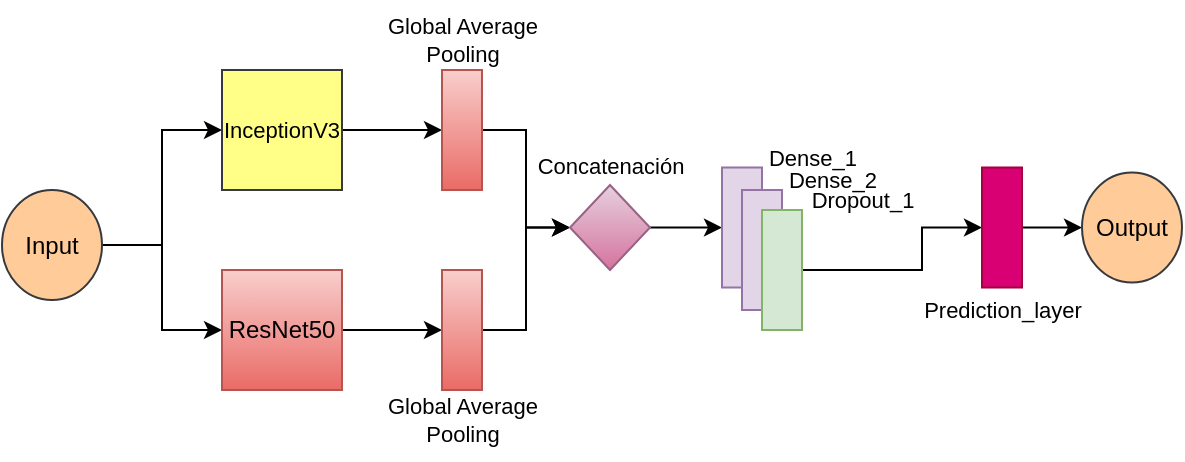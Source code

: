 <mxfile version="26.0.15">
  <diagram name="Página-1" id="kAbp9S8Qt7vWHnJFl1wv">
    <mxGraphModel dx="724" dy="366" grid="1" gridSize="10" guides="1" tooltips="1" connect="1" arrows="1" fold="1" page="1" pageScale="1" pageWidth="827" pageHeight="1169" math="0" shadow="0">
      <root>
        <mxCell id="0" />
        <mxCell id="1" parent="0" />
        <mxCell id="HEP6DIW1pwVyyKHcxWCR-4" style="edgeStyle=orthogonalEdgeStyle;rounded=0;orthogonalLoop=1;jettySize=auto;html=1;entryX=0;entryY=0.5;entryDx=0;entryDy=0;" parent="1" source="HEP6DIW1pwVyyKHcxWCR-1" target="HEP6DIW1pwVyyKHcxWCR-2" edge="1">
          <mxGeometry relative="1" as="geometry" />
        </mxCell>
        <mxCell id="HEP6DIW1pwVyyKHcxWCR-5" style="edgeStyle=orthogonalEdgeStyle;rounded=0;orthogonalLoop=1;jettySize=auto;html=1;entryX=0;entryY=0.5;entryDx=0;entryDy=0;" parent="1" source="HEP6DIW1pwVyyKHcxWCR-1" target="HEP6DIW1pwVyyKHcxWCR-3" edge="1">
          <mxGeometry relative="1" as="geometry" />
        </mxCell>
        <mxCell id="HEP6DIW1pwVyyKHcxWCR-1" value="Input" style="ellipse;whiteSpace=wrap;html=1;fillColor=#ffcc99;strokeColor=#36393d;" parent="1" vertex="1">
          <mxGeometry x="110" y="200" width="50" height="55" as="geometry" />
        </mxCell>
        <mxCell id="HEP6DIW1pwVyyKHcxWCR-15" style="edgeStyle=orthogonalEdgeStyle;rounded=0;orthogonalLoop=1;jettySize=auto;html=1;entryX=0;entryY=0.5;entryDx=0;entryDy=0;" parent="1" source="HEP6DIW1pwVyyKHcxWCR-2" target="HEP6DIW1pwVyyKHcxWCR-7" edge="1">
          <mxGeometry relative="1" as="geometry" />
        </mxCell>
        <mxCell id="HEP6DIW1pwVyyKHcxWCR-2" value="&lt;font style=&quot;font-size: 11px;&quot;&gt;InceptionV3&lt;/font&gt;" style="rounded=0;whiteSpace=wrap;html=1;fillColor=#ffff88;strokeColor=#36393d;" parent="1" vertex="1">
          <mxGeometry x="220" y="140" width="60" height="60" as="geometry" />
        </mxCell>
        <mxCell id="HEP6DIW1pwVyyKHcxWCR-14" style="edgeStyle=orthogonalEdgeStyle;rounded=0;orthogonalLoop=1;jettySize=auto;html=1;entryX=0;entryY=0.5;entryDx=0;entryDy=0;" parent="1" source="HEP6DIW1pwVyyKHcxWCR-3" target="HEP6DIW1pwVyyKHcxWCR-12" edge="1">
          <mxGeometry relative="1" as="geometry" />
        </mxCell>
        <mxCell id="HEP6DIW1pwVyyKHcxWCR-3" value="ResNet50" style="rounded=0;whiteSpace=wrap;html=1;fillColor=#f8cecc;gradientColor=#ea6b66;strokeColor=#b85450;" parent="1" vertex="1">
          <mxGeometry x="220" y="240" width="60" height="60" as="geometry" />
        </mxCell>
        <mxCell id="HEP6DIW1pwVyyKHcxWCR-22" style="edgeStyle=orthogonalEdgeStyle;rounded=0;orthogonalLoop=1;jettySize=auto;html=1;entryX=0;entryY=0.5;entryDx=0;entryDy=0;" parent="1" source="HEP6DIW1pwVyyKHcxWCR-7" target="HEP6DIW1pwVyyKHcxWCR-21" edge="1">
          <mxGeometry relative="1" as="geometry" />
        </mxCell>
        <mxCell id="HEP6DIW1pwVyyKHcxWCR-23" style="edgeStyle=orthogonalEdgeStyle;rounded=0;orthogonalLoop=1;jettySize=auto;html=1;entryX=0;entryY=0.5;entryDx=0;entryDy=0;" parent="1" source="HEP6DIW1pwVyyKHcxWCR-12" target="HEP6DIW1pwVyyKHcxWCR-21" edge="1">
          <mxGeometry relative="1" as="geometry" />
        </mxCell>
        <mxCell id="HEP6DIW1pwVyyKHcxWCR-32" style="edgeStyle=orthogonalEdgeStyle;rounded=0;orthogonalLoop=1;jettySize=auto;html=1;entryX=0;entryY=0.5;entryDx=0;entryDy=0;" parent="1" source="HEP6DIW1pwVyyKHcxWCR-21" target="HEP6DIW1pwVyyKHcxWCR-27" edge="1">
          <mxGeometry relative="1" as="geometry" />
        </mxCell>
        <mxCell id="HEP6DIW1pwVyyKHcxWCR-37" style="edgeStyle=orthogonalEdgeStyle;rounded=0;orthogonalLoop=1;jettySize=auto;html=1;entryX=0;entryY=0.5;entryDx=0;entryDy=0;" parent="1" source="HEP6DIW1pwVyyKHcxWCR-29" target="HEP6DIW1pwVyyKHcxWCR-30" edge="1">
          <mxGeometry relative="1" as="geometry">
            <Array as="points">
              <mxPoint x="570" y="240" />
              <mxPoint x="570" y="219" />
            </Array>
          </mxGeometry>
        </mxCell>
        <mxCell id="HEP6DIW1pwVyyKHcxWCR-38" style="edgeStyle=orthogonalEdgeStyle;rounded=0;orthogonalLoop=1;jettySize=auto;html=1;entryX=0;entryY=0.5;entryDx=0;entryDy=0;" parent="1" source="HEP6DIW1pwVyyKHcxWCR-30" target="HEP6DIW1pwVyyKHcxWCR-31" edge="1">
          <mxGeometry relative="1" as="geometry" />
        </mxCell>
        <mxCell id="HEP6DIW1pwVyyKHcxWCR-31" value="Output" style="ellipse;whiteSpace=wrap;html=1;fillColor=#ffcc99;strokeColor=#36393d;" parent="1" vertex="1">
          <mxGeometry x="650" y="191.25" width="50" height="55" as="geometry" />
        </mxCell>
        <mxCell id="HEP6DIW1pwVyyKHcxWCR-40" value="" style="group" parent="1" vertex="1" connectable="0">
          <mxGeometry x="295" y="240" width="90" height="95" as="geometry" />
        </mxCell>
        <mxCell id="HEP6DIW1pwVyyKHcxWCR-12" value="" style="rounded=0;whiteSpace=wrap;html=1;fillColor=#f8cecc;strokeColor=#b85450;gradientColor=#ea6b66;" parent="HEP6DIW1pwVyyKHcxWCR-40" vertex="1">
          <mxGeometry x="35" width="20" height="60" as="geometry" />
        </mxCell>
        <mxCell id="HEP6DIW1pwVyyKHcxWCR-13" value="&lt;font&gt;Global Average&lt;/font&gt;&lt;div&gt;&lt;font&gt;Pooling&lt;/font&gt;&lt;/div&gt;" style="text;html=1;align=center;verticalAlign=middle;resizable=0;points=[];autosize=1;strokeColor=none;fillColor=none;fontSize=11;spacing=0;" parent="HEP6DIW1pwVyyKHcxWCR-40" vertex="1">
          <mxGeometry y="55" width="90" height="40" as="geometry" />
        </mxCell>
        <mxCell id="HEP6DIW1pwVyyKHcxWCR-41" value="" style="group" parent="1" vertex="1" connectable="0">
          <mxGeometry x="295" y="110" width="90" height="90" as="geometry" />
        </mxCell>
        <mxCell id="HEP6DIW1pwVyyKHcxWCR-7" value="" style="rounded=0;whiteSpace=wrap;html=1;fillColor=#f8cecc;strokeColor=#b85450;gradientColor=#ea6b66;" parent="HEP6DIW1pwVyyKHcxWCR-41" vertex="1">
          <mxGeometry x="35" y="30" width="20" height="60" as="geometry" />
        </mxCell>
        <mxCell id="HEP6DIW1pwVyyKHcxWCR-8" value="&lt;font&gt;Global Average&lt;/font&gt;&lt;div&gt;&lt;font&gt;Pooling&lt;/font&gt;&lt;/div&gt;" style="text;html=1;align=center;verticalAlign=middle;resizable=0;points=[];autosize=1;strokeColor=none;fillColor=none;fontSize=11;spacing=0;" parent="HEP6DIW1pwVyyKHcxWCR-41" vertex="1">
          <mxGeometry y="-5" width="90" height="40" as="geometry" />
        </mxCell>
        <mxCell id="HEP6DIW1pwVyyKHcxWCR-42" value="" style="group" parent="1" vertex="1" connectable="0">
          <mxGeometry x="369" y="177.5" width="90" height="62.5" as="geometry" />
        </mxCell>
        <mxCell id="HEP6DIW1pwVyyKHcxWCR-20" value="&lt;font&gt;Concatenación&lt;/font&gt;" style="text;html=1;align=center;verticalAlign=middle;resizable=0;points=[];autosize=1;strokeColor=none;fillColor=none;fontSize=11;spacing=0;" parent="HEP6DIW1pwVyyKHcxWCR-42" vertex="1">
          <mxGeometry width="90" height="20" as="geometry" />
        </mxCell>
        <mxCell id="HEP6DIW1pwVyyKHcxWCR-21" value="" style="rhombus;whiteSpace=wrap;html=1;fillColor=#e6d0de;gradientColor=#d5739d;strokeColor=#996185;" parent="HEP6DIW1pwVyyKHcxWCR-42" vertex="1">
          <mxGeometry x="25" y="20" width="40" height="42.5" as="geometry" />
        </mxCell>
        <mxCell id="HEP6DIW1pwVyyKHcxWCR-43" value="" style="group" parent="1" vertex="1" connectable="0">
          <mxGeometry x="470" y="187.5" width="100" height="82.5" as="geometry" />
        </mxCell>
        <mxCell id="HEP6DIW1pwVyyKHcxWCR-27" value="" style="rounded=0;whiteSpace=wrap;html=1;fillColor=#e1d5e7;strokeColor=#9673a6;" parent="HEP6DIW1pwVyyKHcxWCR-43" vertex="1">
          <mxGeometry y="1.25" width="20" height="60" as="geometry" />
        </mxCell>
        <mxCell id="HEP6DIW1pwVyyKHcxWCR-28" value="" style="rounded=0;whiteSpace=wrap;html=1;fillColor=#e1d5e7;strokeColor=#9673a6;" parent="HEP6DIW1pwVyyKHcxWCR-43" vertex="1">
          <mxGeometry x="10" y="12.5" width="20" height="60" as="geometry" />
        </mxCell>
        <mxCell id="HEP6DIW1pwVyyKHcxWCR-29" value="" style="rounded=0;whiteSpace=wrap;html=1;fillColor=#d5e8d4;strokeColor=#82b366;" parent="HEP6DIW1pwVyyKHcxWCR-43" vertex="1">
          <mxGeometry x="20" y="22.5" width="20" height="60" as="geometry" />
        </mxCell>
        <mxCell id="HEP6DIW1pwVyyKHcxWCR-33" value="&lt;font&gt;Dense_1&lt;/font&gt;" style="text;html=1;align=center;verticalAlign=middle;resizable=0;points=[];autosize=1;strokeColor=none;fillColor=none;fontSize=11;spacing=-4;spacingRight=0;" parent="HEP6DIW1pwVyyKHcxWCR-43" vertex="1">
          <mxGeometry x="20" y="-8.75" width="50" height="10" as="geometry" />
        </mxCell>
        <mxCell id="HEP6DIW1pwVyyKHcxWCR-34" value="&lt;font&gt;Dense_2&lt;/font&gt;" style="text;html=1;align=center;verticalAlign=middle;resizable=0;points=[];autosize=1;strokeColor=none;fillColor=none;fontSize=11;spacing=-4;spacingRight=0;" parent="HEP6DIW1pwVyyKHcxWCR-43" vertex="1">
          <mxGeometry x="30" y="2.5" width="50" height="10" as="geometry" />
        </mxCell>
        <mxCell id="HEP6DIW1pwVyyKHcxWCR-36" value="&lt;font&gt;Dropout_1&lt;/font&gt;" style="text;html=1;align=center;verticalAlign=middle;resizable=0;points=[];autosize=1;strokeColor=none;fillColor=none;fontSize=11;spacing=-4;spacingRight=0;" parent="HEP6DIW1pwVyyKHcxWCR-43" vertex="1">
          <mxGeometry x="40" y="12.5" width="60" height="10" as="geometry" />
        </mxCell>
        <mxCell id="HEP6DIW1pwVyyKHcxWCR-46" value="" style="group" parent="1" vertex="1" connectable="0">
          <mxGeometry x="565" y="188.75" width="95" height="81.25" as="geometry" />
        </mxCell>
        <mxCell id="HEP6DIW1pwVyyKHcxWCR-30" value="" style="rounded=0;whiteSpace=wrap;html=1;fillColor=#d80073;fontColor=#ffffff;strokeColor=#A50040;" parent="HEP6DIW1pwVyyKHcxWCR-46" vertex="1">
          <mxGeometry x="35" width="20" height="60" as="geometry" />
        </mxCell>
        <mxCell id="HEP6DIW1pwVyyKHcxWCR-39" value="&lt;span&gt;Prediction_layer&lt;/span&gt;" style="text;html=1;align=center;verticalAlign=middle;resizable=0;points=[];autosize=1;strokeColor=none;fillColor=none;fontSize=11;spacing=0;" parent="HEP6DIW1pwVyyKHcxWCR-46" vertex="1">
          <mxGeometry x="-5" y="61.25" width="100" height="20" as="geometry" />
        </mxCell>
      </root>
    </mxGraphModel>
  </diagram>
</mxfile>
